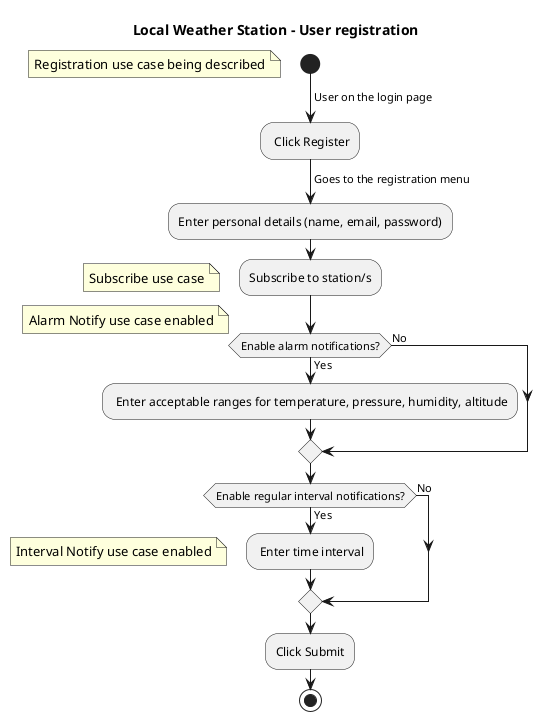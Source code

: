 @startuml
title Local Weather Station - User registration
start
floating note left: Registration use case being described
-> User on the login page;
: Click Register;
->Goes to the registration menu;
:Enter personal details (name, email, password);
:Subscribe to station/s;
floating note left: Subscribe use case
if(Enable alarm notifications?) then (Yes)
floating note left: Alarm Notify use case enabled
    : Enter acceptable ranges for temperature, pressure, humidity, altitude;
else (No)
endif
if(Enable regular interval notifications?) then (Yes)
    : Enter time interval;
    floating note left: Interval Notify use case enabled
else (No)
endif
:Click Submit;
stop
@enduml
